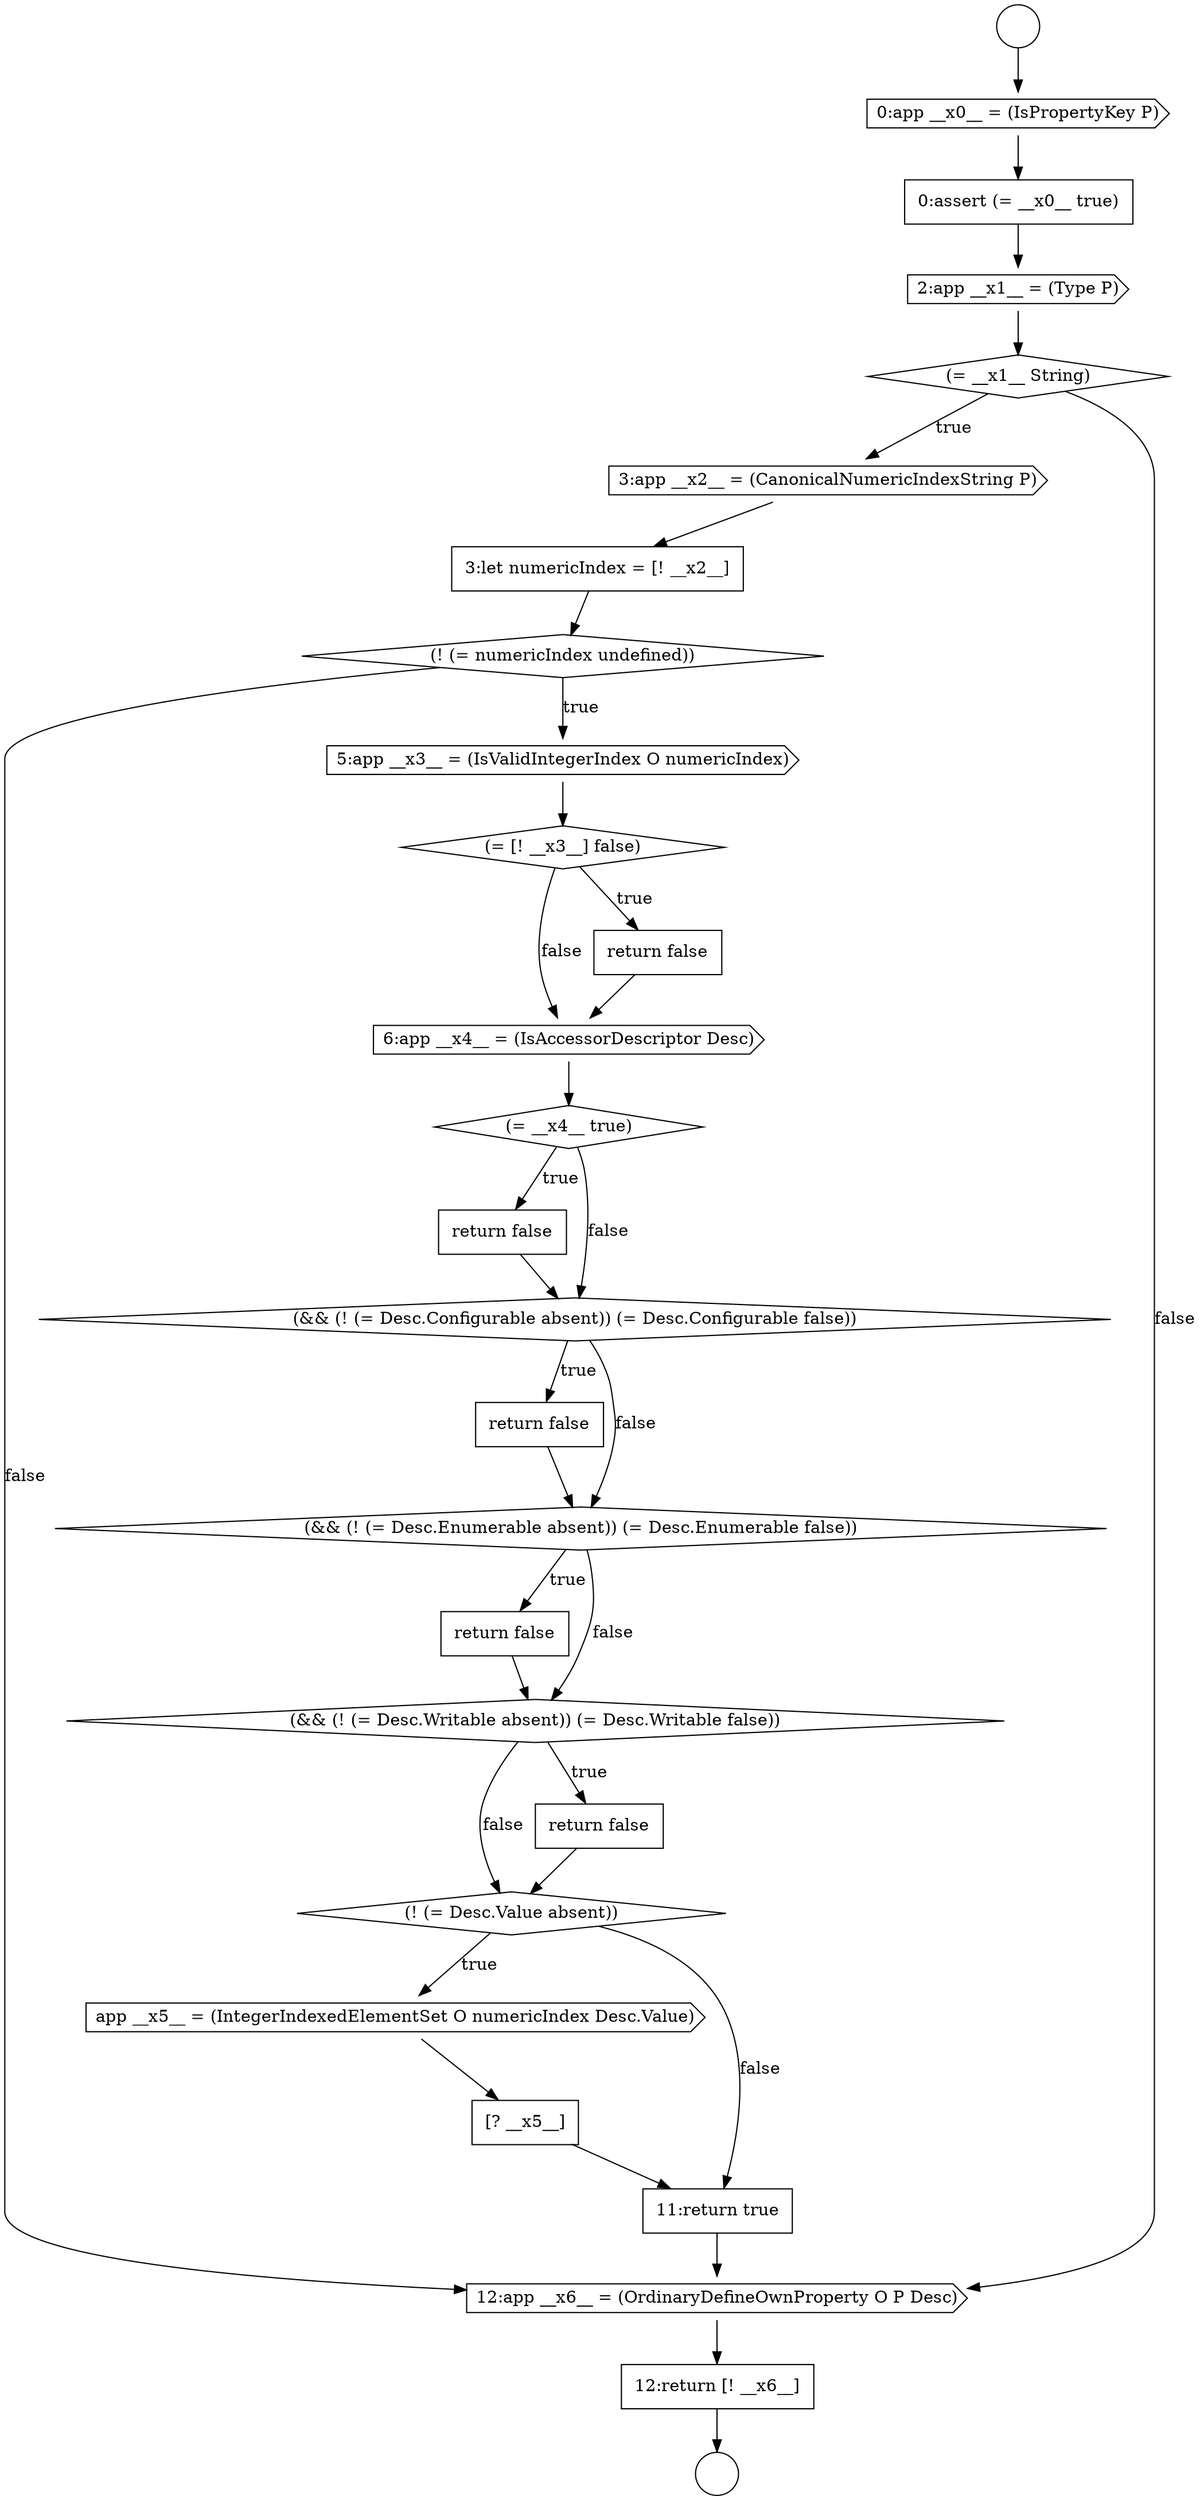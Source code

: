 digraph {
  node2921 [shape=cds, label=<<font color="black">0:app __x0__ = (IsPropertyKey P)</font>> color="black" fillcolor="white" style=filled]
  node2940 [shape=diamond, label=<<font color="black">(! (= Desc.Value absent))</font>> color="black" fillcolor="white" style=filled]
  node2933 [shape=none, margin=0, label=<<font color="black">
    <table border="0" cellborder="1" cellspacing="0" cellpadding="10">
      <tr><td align="left">return false</td></tr>
    </table>
  </font>> color="black" fillcolor="white" style=filled]
  node2929 [shape=diamond, label=<<font color="black">(= [! __x3__] false)</font>> color="black" fillcolor="white" style=filled]
  node2925 [shape=cds, label=<<font color="black">3:app __x2__ = (CanonicalNumericIndexString P)</font>> color="black" fillcolor="white" style=filled]
  node2922 [shape=none, margin=0, label=<<font color="black">
    <table border="0" cellborder="1" cellspacing="0" cellpadding="10">
      <tr><td align="left">0:assert (= __x0__ true)</td></tr>
    </table>
  </font>> color="black" fillcolor="white" style=filled]
  node2937 [shape=none, margin=0, label=<<font color="black">
    <table border="0" cellborder="1" cellspacing="0" cellpadding="10">
      <tr><td align="left">return false</td></tr>
    </table>
  </font>> color="black" fillcolor="white" style=filled]
  node2932 [shape=diamond, label=<<font color="black">(= __x4__ true)</font>> color="black" fillcolor="white" style=filled]
  node2926 [shape=none, margin=0, label=<<font color="black">
    <table border="0" cellborder="1" cellspacing="0" cellpadding="10">
      <tr><td align="left">3:let numericIndex = [! __x2__]</td></tr>
    </table>
  </font>> color="black" fillcolor="white" style=filled]
  node2938 [shape=diamond, label=<<font color="black">(&amp;&amp; (! (= Desc.Writable absent)) (= Desc.Writable false))</font>> color="black" fillcolor="white" style=filled]
  node2935 [shape=none, margin=0, label=<<font color="black">
    <table border="0" cellborder="1" cellspacing="0" cellpadding="10">
      <tr><td align="left">return false</td></tr>
    </table>
  </font>> color="black" fillcolor="white" style=filled]
  node2931 [shape=cds, label=<<font color="black">6:app __x4__ = (IsAccessorDescriptor Desc)</font>> color="black" fillcolor="white" style=filled]
  node2927 [shape=diamond, label=<<font color="black">(! (= numericIndex undefined))</font>> color="black" fillcolor="white" style=filled]
  node2942 [shape=none, margin=0, label=<<font color="black">
    <table border="0" cellborder="1" cellspacing="0" cellpadding="10">
      <tr><td align="left">[? __x5__]</td></tr>
    </table>
  </font>> color="black" fillcolor="white" style=filled]
  node2920 [shape=circle label=" " color="black" fillcolor="white" style=filled]
  node2939 [shape=none, margin=0, label=<<font color="black">
    <table border="0" cellborder="1" cellspacing="0" cellpadding="10">
      <tr><td align="left">return false</td></tr>
    </table>
  </font>> color="black" fillcolor="white" style=filled]
  node2934 [shape=diamond, label=<<font color="black">(&amp;&amp; (! (= Desc.Configurable absent)) (= Desc.Configurable false))</font>> color="black" fillcolor="white" style=filled]
  node2944 [shape=cds, label=<<font color="black">12:app __x6__ = (OrdinaryDefineOwnProperty O P Desc)</font>> color="black" fillcolor="white" style=filled]
  node2930 [shape=none, margin=0, label=<<font color="black">
    <table border="0" cellborder="1" cellspacing="0" cellpadding="10">
      <tr><td align="left">return false</td></tr>
    </table>
  </font>> color="black" fillcolor="white" style=filled]
  node2936 [shape=diamond, label=<<font color="black">(&amp;&amp; (! (= Desc.Enumerable absent)) (= Desc.Enumerable false))</font>> color="black" fillcolor="white" style=filled]
  node2941 [shape=cds, label=<<font color="black">app __x5__ = (IntegerIndexedElementSet O numericIndex Desc.Value)</font>> color="black" fillcolor="white" style=filled]
  node2943 [shape=none, margin=0, label=<<font color="black">
    <table border="0" cellborder="1" cellspacing="0" cellpadding="10">
      <tr><td align="left">11:return true</td></tr>
    </table>
  </font>> color="black" fillcolor="white" style=filled]
  node2945 [shape=none, margin=0, label=<<font color="black">
    <table border="0" cellborder="1" cellspacing="0" cellpadding="10">
      <tr><td align="left">12:return [! __x6__]</td></tr>
    </table>
  </font>> color="black" fillcolor="white" style=filled]
  node2923 [shape=cds, label=<<font color="black">2:app __x1__ = (Type P)</font>> color="black" fillcolor="white" style=filled]
  node2928 [shape=cds, label=<<font color="black">5:app __x3__ = (IsValidIntegerIndex O numericIndex)</font>> color="black" fillcolor="white" style=filled]
  node2924 [shape=diamond, label=<<font color="black">(= __x1__ String)</font>> color="black" fillcolor="white" style=filled]
  node2919 [shape=circle label=" " color="black" fillcolor="white" style=filled]
  node2923 -> node2924 [ color="black"]
  node2926 -> node2927 [ color="black"]
  node2939 -> node2940 [ color="black"]
  node2921 -> node2922 [ color="black"]
  node2931 -> node2932 [ color="black"]
  node2927 -> node2928 [label=<<font color="black">true</font>> color="black"]
  node2927 -> node2944 [label=<<font color="black">false</font>> color="black"]
  node2919 -> node2921 [ color="black"]
  node2937 -> node2938 [ color="black"]
  node2928 -> node2929 [ color="black"]
  node2922 -> node2923 [ color="black"]
  node2935 -> node2936 [ color="black"]
  node2938 -> node2939 [label=<<font color="black">true</font>> color="black"]
  node2938 -> node2940 [label=<<font color="black">false</font>> color="black"]
  node2944 -> node2945 [ color="black"]
  node2930 -> node2931 [ color="black"]
  node2942 -> node2943 [ color="black"]
  node2925 -> node2926 [ color="black"]
  node2945 -> node2920 [ color="black"]
  node2940 -> node2941 [label=<<font color="black">true</font>> color="black"]
  node2940 -> node2943 [label=<<font color="black">false</font>> color="black"]
  node2943 -> node2944 [ color="black"]
  node2933 -> node2934 [ color="black"]
  node2941 -> node2942 [ color="black"]
  node2929 -> node2930 [label=<<font color="black">true</font>> color="black"]
  node2929 -> node2931 [label=<<font color="black">false</font>> color="black"]
  node2932 -> node2933 [label=<<font color="black">true</font>> color="black"]
  node2932 -> node2934 [label=<<font color="black">false</font>> color="black"]
  node2924 -> node2925 [label=<<font color="black">true</font>> color="black"]
  node2924 -> node2944 [label=<<font color="black">false</font>> color="black"]
  node2936 -> node2937 [label=<<font color="black">true</font>> color="black"]
  node2936 -> node2938 [label=<<font color="black">false</font>> color="black"]
  node2934 -> node2935 [label=<<font color="black">true</font>> color="black"]
  node2934 -> node2936 [label=<<font color="black">false</font>> color="black"]
}
